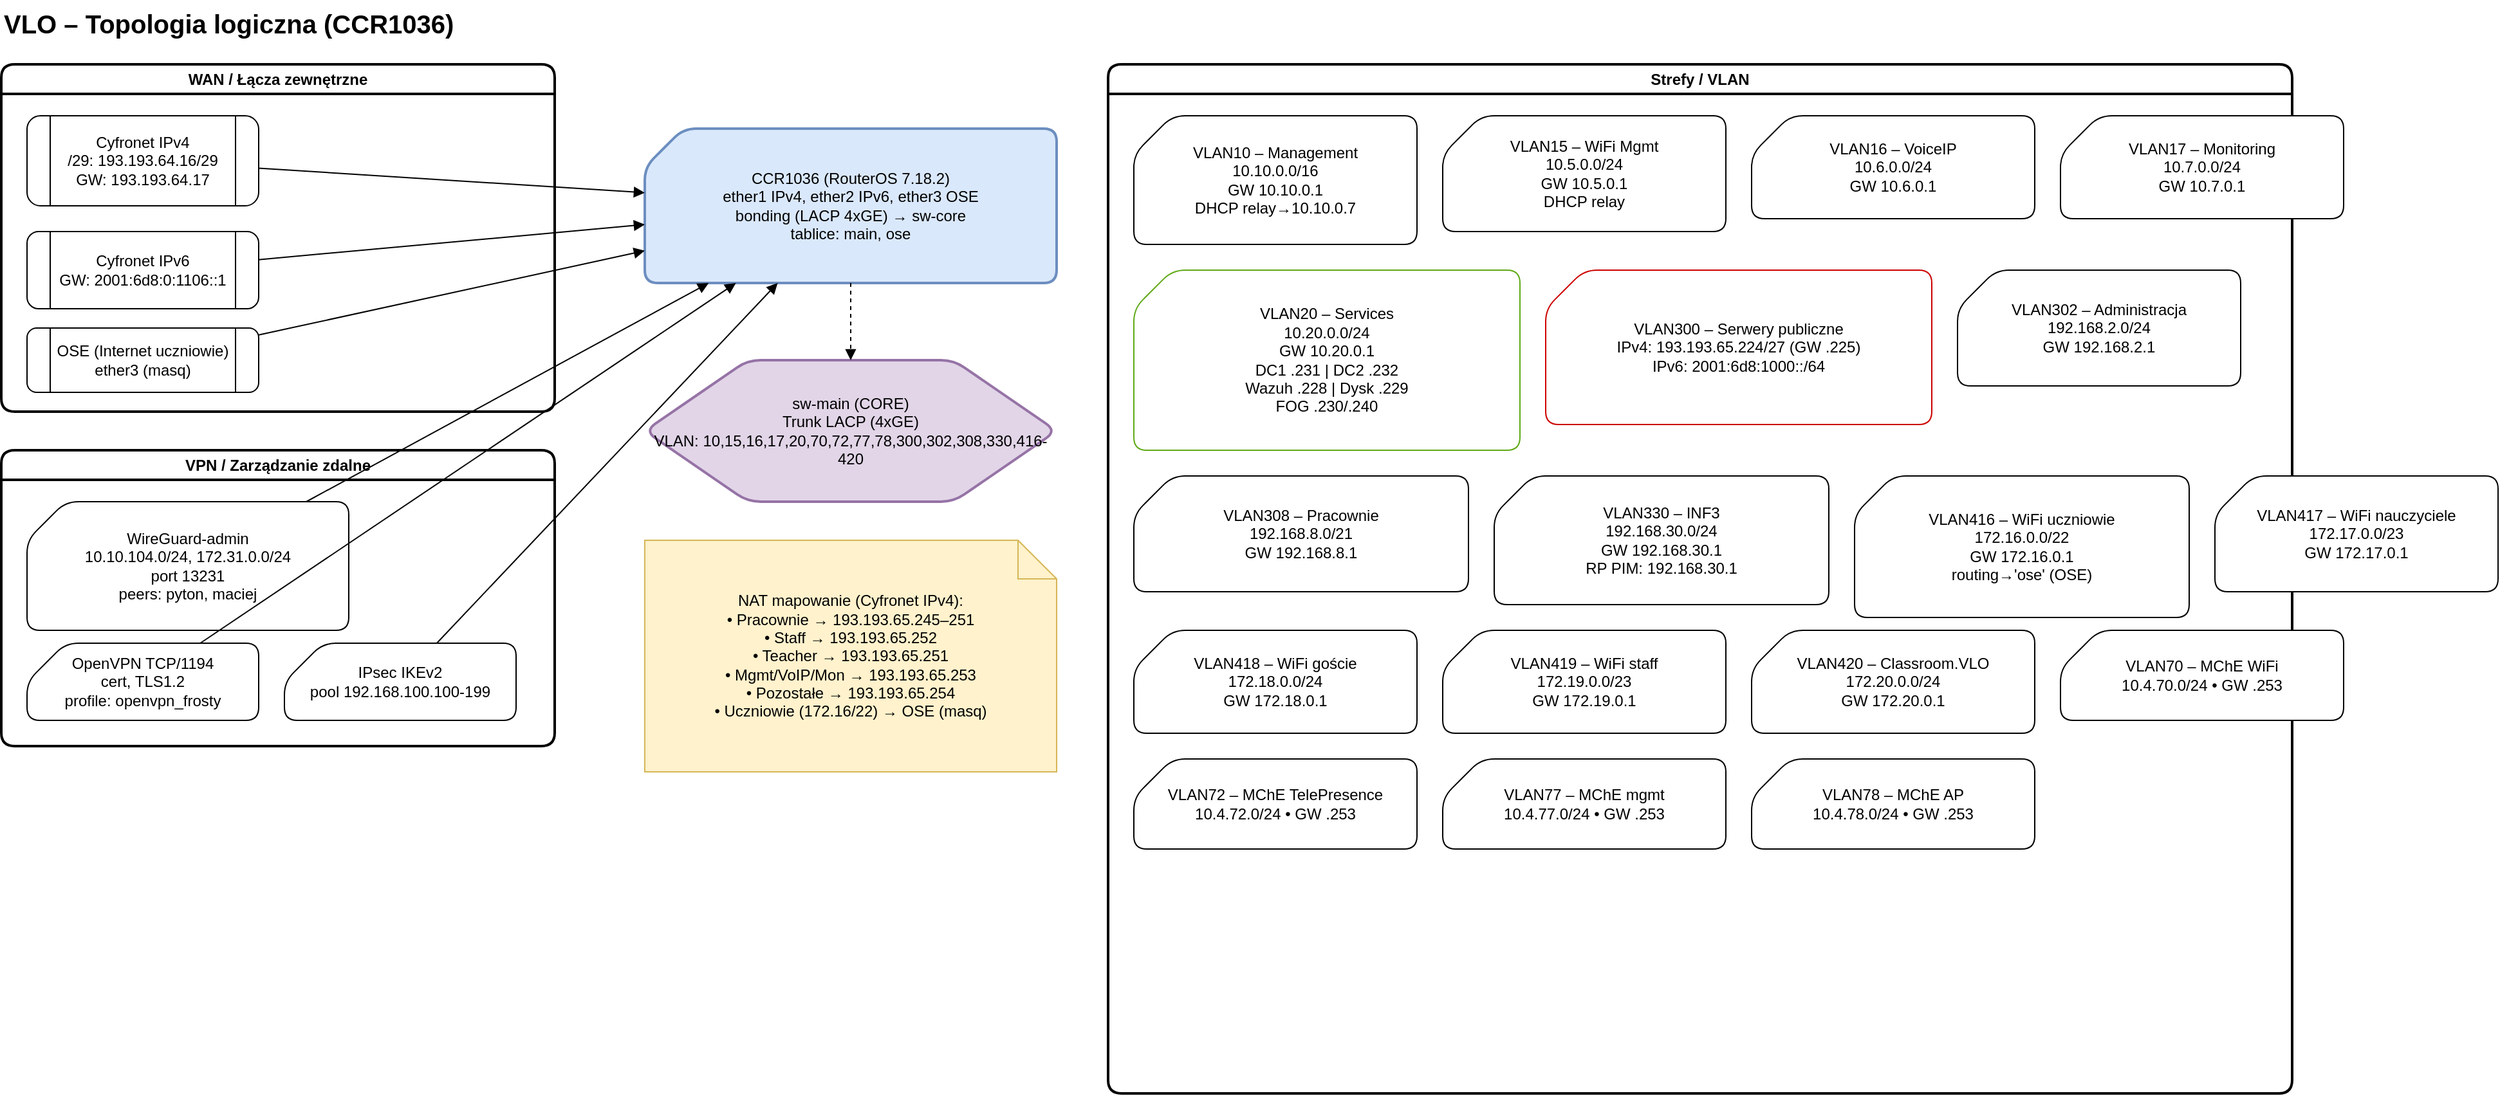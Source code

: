 <mxfile version="20.8.23" editor="5.0.2" type="device">
  <diagram id="VLO-NET" name="VLO – Sieć (logic)">
    <mxGraphModel dx="1462" dy="827" grid="1" gridSize="10" guides="1" tooltips="1" connect="1" arrows="1" fold="1" page="1" pageScale="1" pageWidth="1920" pageHeight="1080" math="0" shadow="0">
      <root>
        <mxCell id="0"/>
        <mxCell id="1" parent="0"/>
        
        <!-- Title -->
        <mxCell id="title" value="VLO – Topologia logiczna (CCR1036)" style="text;whiteSpace=wrap;html=1;fontSize=20;fontStyle=1;" vertex="1" parent="1">
          <mxGeometry x="40" y="20" width="520" height="30" as="geometry"/>
        </mxCell>

        <!-- WAN group -->
        <mxCell id="wan-group" value="WAN / Łącza zewnętrzne" style="swimlane;whiteSpace=wrap;html=1;rounded=1;strokeWidth=2;" vertex="1" parent="1">
          <mxGeometry x="40" y="70" width="430" height="270" as="geometry"/>
        </mxCell>

        <mxCell id="wan-cyf4" value="Cyfronet IPv4&#10;/29: 193.193.64.16/29&#10;GW: 193.193.64.17" style="shape=process;whiteSpace=wrap;rounded=1;html=1;" vertex="1" parent="wan-group">
          <mxGeometry x="20" y="40" width="180" height="70" as="geometry"/>
        </mxCell>

        <mxCell id="wan-cyf6" value="Cyfronet IPv6&#10;GW: 2001:6d8:0:1106::1" style="shape=process;whiteSpace=wrap;rounded=1;html=1;" vertex="1" parent="wan-group">
          <mxGeometry x="20" y="130" width="180" height="60" as="geometry"/>
        </mxCell>

        <mxCell id="wan-ose" value="OSE (Internet uczniowie)&#10;ether3 (masq)" style="shape=process;whiteSpace=wrap;rounded=1;html=1;" vertex="1" parent="wan-group">
          <mxGeometry x="20" y="205" width="180" height="50" as="geometry"/>
        </mxCell>

        <!-- CCR -->
        <mxCell id="router" value="CCR1036 (RouterOS 7.18.2)&#10;ether1 IPv4, ether2 IPv6, ether3 OSE&#10;bonding (LACP 4xGE) → sw-core&#10;tablice: main, ose" style="shape=card;whiteSpace=wrap;html=1;rounded=1;strokeWidth=2;fillColor=#dae8fc;strokeColor=#6c8ebf;" vertex="1" parent="1">
          <mxGeometry x="540" y="120" width="320" height="120" as="geometry"/>
        </mxCell>

        <!-- Links WAN -> CCR -->
        <mxCell id="e1" edge="1" parent="1" source="wan-cyf4" target="router" style="endArrow=block;endFill=1;">
          <mxGeometry relative="1" as="geometry"/>
        </mxCell>
        <mxCell id="e2" edge="1" parent="1" source="wan-cyf6" target="router" style="endArrow=block;endFill=1;">
          <mxGeometry relative="1" as="geometry"/>
        </mxCell>
        <mxCell id="e3" edge="1" parent="1" source="wan-ose" target="router" style="endArrow=block;endFill=1;">
          <mxGeometry relative="1" as="geometry"/>
        </mxCell>

        <!-- Core switch -->
        <mxCell id="core" value="sw-main (CORE)&#10;Trunk LACP (4xGE)&#10;VLAN: 10,15,16,17,20,70,72,77,78,300,302,308,330,416-420" style="shape=hexagon;whiteSpace=wrap;html=1;rounded=1;strokeWidth=2;fillColor=#e1d5e7;strokeColor=#9673a6;" vertex="1" parent="1">
          <mxGeometry x="540" y="300" width="320" height="110" as="geometry"/>
        </mxCell>

        <!-- LACP link -->
        <mxCell id="e4" edge="1" parent="1" source="router" target="core" style="endArrow=block;endFill=1;dashed=1;">
          <mxGeometry relative="1" as="geometry"/>
        </mxCell>

        <!-- Zones group -->
        <mxCell id="zones" value="Strefy / VLAN" style="swimlane;whiteSpace=wrap;html=1;rounded=1;strokeWidth=2;" vertex="1" parent="1">
          <mxGeometry x="900" y="70" width="920" height="800" as="geometry"/>
        </mxCell>

        <!-- Individual VLAN cards (some representative) -->
        <mxCell id="v10" value="VLAN10 – Management&#10;10.10.0.0/16&#10;GW 10.10.0.1&#10;DHCP relay→10.10.0.7" style="shape=card;whiteSpace=wrap;html=1;rounded=1;" vertex="1" parent="zones">
          <mxGeometry x="20" y="40" width="220" height="100" as="geometry"/>
        </mxCell>

        <mxCell id="v15" value="VLAN15 – WiFi Mgmt&#10;10.5.0.0/24&#10;GW 10.5.0.1&#10;DHCP relay" style="shape=card;whiteSpace=wrap;html=1;rounded=1;" vertex="1" parent="zones">
          <mxGeometry x="260" y="40" width="220" height="90" as="geometry"/>
        </mxCell>

        <mxCell id="v16" value="VLAN16 – VoiceIP&#10;10.6.0.0/24&#10;GW 10.6.0.1" style="shape=card;whiteSpace=wrap;html=1;rounded=1;" vertex="1" parent="zones">
          <mxGeometry x="500" y="40" width="220" height="80" as="geometry"/>
        </mxCell>

        <mxCell id="v17" value="VLAN17 – Monitoring&#10;10.7.0.0/24&#10;GW 10.7.0.1" style="shape=card;whiteSpace=wrap;html=1;rounded=1;" vertex="1" parent="zones">
          <mxGeometry x="740" y="40" width="220" height="80" as="geometry"/>
        </mxCell>

        <mxCell id="v20" value="VLAN20 – Services&#10;10.20.0.0/24&#10;GW 10.20.0.1&#10;DC1 .231 | DC2 .232&#10;Wazuh .228 | Dysk .229&#10;FOG .230/.240" style="shape=card;whiteSpace=wrap;html=1;rounded=1;strokeColor=#60a917;" vertex="1" parent="zones">
          <mxGeometry x="20" y="160" width="300" height="140" as="geometry"/>
        </mxCell>

        <mxCell id="v300" value="VLAN300 – Serwery publiczne&#10;IPv4: 193.193.65.224/27 (GW .225)&#10;IPv6: 2001:6d8:1000::/64" style="shape=card;whiteSpace=wrap;html=1;rounded=1;strokeColor=#cc0000;" vertex="1" parent="zones">
          <mxGeometry x="340" y="160" width="300" height="120" as="geometry"/>
        </mxCell>

        <mxCell id="v302" value="VLAN302 – Administracja&#10;192.168.2.0/24&#10;GW 192.168.2.1" style="shape=card;whiteSpace=wrap;html=1;rounded=1;" vertex="1" parent="zones">
          <mxGeometry x="660" y="160" width="220" height="90" as="geometry"/>
        </mxCell>

        <mxCell id="v308" value="VLAN308 – Pracownie&#10;192.168.8.0/21&#10;GW 192.168.8.1" style="shape=card;whiteSpace=wrap;html=1;rounded=1;" vertex="1" parent="zones">
          <mxGeometry x="20" y="320" width="260" height="90" as="geometry"/>
        </mxCell>

        <mxCell id="v330" value="VLAN330 – INF3&#10;192.168.30.0/24&#10;GW 192.168.30.1&#10;RP PIM: 192.168.30.1" style="shape=card;whiteSpace=wrap;html=1;rounded=1;" vertex="1" parent="zones">
          <mxGeometry x="300" y="320" width="260" height="100" as="geometry"/>
        </mxCell>

        <mxCell id="v416" value="VLAN416 – WiFi uczniowie&#10;172.16.0.0/22&#10;GW 172.16.0.1&#10;routing→'ose' (OSE)" style="shape=card;whiteSpace=wrap;html=1;rounded=1;" vertex="1" parent="zones">
          <mxGeometry x="580" y="320" width="260" height="110" as="geometry"/>
        </mxCell>

        <mxCell id="v417" value="VLAN417 – WiFi nauczyciele&#10;172.17.0.0/23&#10;GW 172.17.0.1" style="shape=card;whiteSpace=wrap;html=1;rounded=1;" vertex="1" parent="zones">
          <mxGeometry x="860" y="320" width="220" height="90" as="geometry"/>
        </mxCell>

        <mxCell id="v418" value="VLAN418 – WiFi goście&#10;172.18.0.0/24&#10;GW 172.18.0.1" style="shape=card;whiteSpace=wrap;html=1;rounded=1;" vertex="1" parent="zones">
          <mxGeometry x="20" y="440" width="220" height="80" as="geometry"/>
        </mxCell>

        <mxCell id="v419" value="VLAN419 – WiFi staff&#10;172.19.0.0/23&#10;GW 172.19.0.1" style="shape=card;whiteSpace=wrap;html=1;rounded=1;" vertex="1" parent="zones">
          <mxGeometry x="260" y="440" width="220" height="80" as="geometry"/>
        </mxCell>

        <mxCell id="v420" value="VLAN420 – Classroom.VLO&#10;172.20.0.0/24&#10;GW 172.20.0.1" style="shape=card;whiteSpace=wrap;html=1;rounded=1;" vertex="1" parent="zones">
          <mxGeometry x="500" y="440" width="220" height="80" as="geometry"/>
        </mxCell>

        <mxCell id="v70" value="VLAN70 – MChE WiFi&#10;10.4.70.0/24 • GW .253" style="shape=card;whiteSpace=wrap;html=1;rounded=1;" vertex="1" parent="zones">
          <mxGeometry x="740" y="440" width="220" height="70" as="geometry"/>
        </mxCell>

        <mxCell id="v72" value="VLAN72 – MChE TelePresence&#10;10.4.72.0/24 • GW .253" style="shape=card;whiteSpace=wrap;html=1;rounded=1;" vertex="1" parent="zones">
          <mxGeometry x="20" y="540" width="220" height="70" as="geometry"/>
        </mxCell>

        <mxCell id="v77" value="VLAN77 – MChE mgmt&#10;10.4.77.0/24 • GW .253" style="shape=card;whiteSpace=wrap;html=1;rounded=1;" vertex="1" parent="zones">
          <mxGeometry x="260" y="540" width="220" height="70" as="geometry"/>
        </mxCell>

        <mxCell id="v78" value="VLAN78 – MChE AP&#10;10.4.78.0/24 • GW .253" style="shape=card;whiteSpace=wrap;html=1;rounded=1;" vertex="1" parent="zones">
          <mxGeometry x="500" y="540" width="220" height="70" as="geometry"/>
        </mxCell>

        <!-- VPN group -->
        <mxCell id="vpn" value="VPN / Zarządzanie zdalne" style="swimlane;whiteSpace=wrap;html=1;rounded=1;strokeWidth=2;" vertex="1" parent="1">
          <mxGeometry x="40" y="370" width="430" height="230" as="geometry"/>
        </mxCell>

        <mxCell id="wg" value="WireGuard-admin&#10;10.10.104.0/24, 172.31.0.0/24&#10;port 13231&#10;peers: pyton, maciej" style="shape=card;whiteSpace=wrap;html=1;rounded=1;" vertex="1" parent="vpn">
          <mxGeometry x="20" y="40" width="250" height="100" as="geometry"/>
        </mxCell>

        <mxCell id="ovpn" value="OpenVPN TCP/1194&#10;cert, TLS1.2&#10;profile: openvpn_frosty" style="shape=card;whiteSpace=wrap;html=1;rounded=1;" vertex="1" parent="vpn">
          <mxGeometry x="20" y="150" width="180" height="60" as="geometry"/>
        </mxCell>

        <mxCell id="ike" value="IPsec IKEv2&#10;pool 192.168.100.100-199" style="shape=card;whiteSpace=wrap;html=1;rounded=1;" vertex="1" parent="vpn">
          <mxGeometry x="220" y="150" width="180" height="60" as="geometry"/>
        </mxCell>

        <!-- Edges to router -->
        <mxCell id="e5" edge="1" parent="1" source="wg" target="router" style="endArrow=block;endFill=1;">
          <mxGeometry relative="1" as="geometry"/>
        </mxCell>
        <mxCell id="e6" edge="1" parent="1" source="ovpn" target="router" style="endArrow=block;endFill=1;">
          <mxGeometry relative="1" as="geometry"/>
        </mxCell>
        <mxCell id="e7" edge="1" parent="1" source="ike" target="router" style="endArrow=block;endFill=1;">
          <mxGeometry relative="1" as="geometry"/>
        </mxCell>

        <!-- NAT mapping notes -->
        <mxCell id="nat" value="NAT mapowanie (Cyfronet IPv4):&#10;• Pracownie → 193.193.65.245–251&#10;• Staff → 193.193.65.252&#10;• Teacher → 193.193.65.251&#10;• Mgmt/VoIP/Mon → 193.193.65.253&#10;• Pozostałe → 193.193.65.254&#10;• Uczniowie (172.16/22) → OSE (masq)" style="shape=note;whiteSpace=wrap;html=1;rounded=1;fillColor=#fff2cc;strokeColor=#d6b656;" vertex="1" parent="1">
          <mxGeometry x="540" y="440" width="320" height="180" as="geometry"/>
        </mxCell>

      </root>
    </mxGraphModel>
  </diagram>
</mxfile>